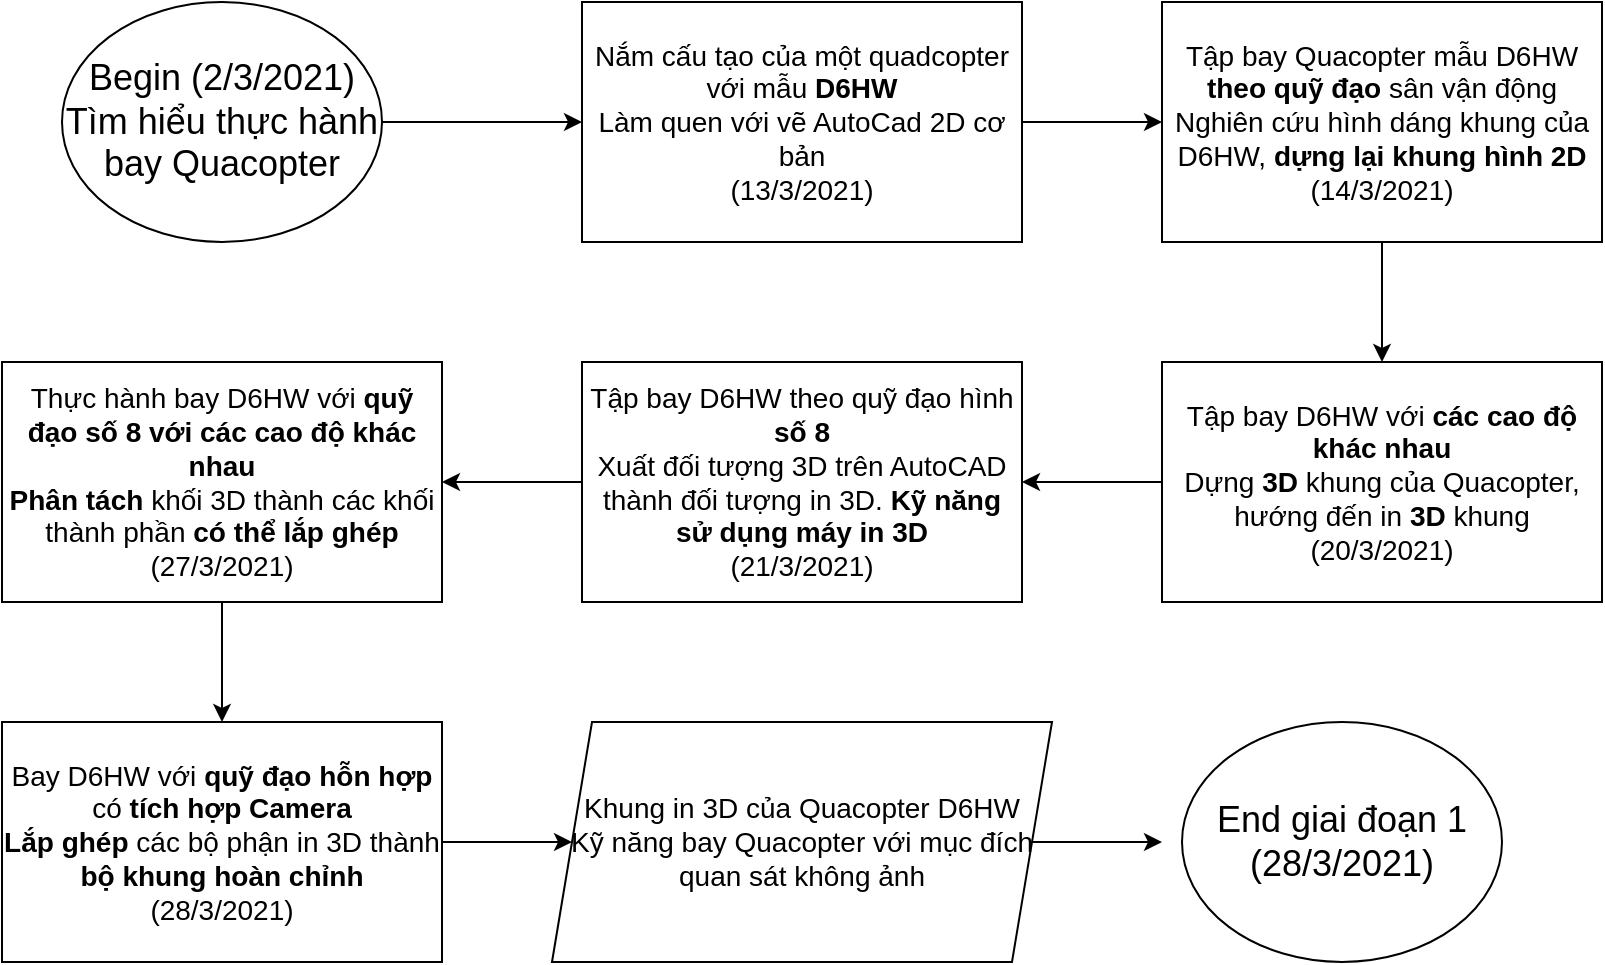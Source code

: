<mxfile version="14.4.4" type="github">
  <diagram id="C5RBs43oDa-KdzZeNtuy" name="Page-1">
    <mxGraphModel dx="1038" dy="548" grid="1" gridSize="10" guides="1" tooltips="1" connect="1" arrows="1" fold="1" page="1" pageScale="1" pageWidth="827" pageHeight="1169" math="0" shadow="0">
      <root>
        <mxCell id="WIyWlLk6GJQsqaUBKTNV-0" />
        <mxCell id="WIyWlLk6GJQsqaUBKTNV-1" parent="WIyWlLk6GJQsqaUBKTNV-0" />
        <mxCell id="xfTpq5opTUSksuWAv6uG-0" style="edgeStyle=orthogonalEdgeStyle;curved=0;rounded=1;sketch=0;orthogonalLoop=1;jettySize=auto;html=1;exitX=1;exitY=0.5;exitDx=0;exitDy=0;entryX=0;entryY=0.5;entryDx=0;entryDy=0;" edge="1" parent="WIyWlLk6GJQsqaUBKTNV-1" source="2p2Xl5QN_kJqbLYliEAD-0" target="2p2Xl5QN_kJqbLYliEAD-1">
          <mxGeometry relative="1" as="geometry" />
        </mxCell>
        <mxCell id="2p2Xl5QN_kJqbLYliEAD-0" value="&lt;font&gt;&lt;font style=&quot;font-size: 18px&quot;&gt;Begin (2/3/2021)&lt;br&gt;Tìm hiểu thực hành bay Quacopter&lt;/font&gt;&lt;br&gt;&lt;/font&gt;" style="ellipse;whiteSpace=wrap;html=1;" parent="WIyWlLk6GJQsqaUBKTNV-1" vertex="1">
          <mxGeometry x="30" width="160" height="120" as="geometry" />
        </mxCell>
        <mxCell id="xfTpq5opTUSksuWAv6uG-3" style="edgeStyle=orthogonalEdgeStyle;curved=0;rounded=1;sketch=0;orthogonalLoop=1;jettySize=auto;html=1;exitX=1;exitY=0.5;exitDx=0;exitDy=0;entryX=0;entryY=0.5;entryDx=0;entryDy=0;" edge="1" parent="WIyWlLk6GJQsqaUBKTNV-1" source="2p2Xl5QN_kJqbLYliEAD-1" target="xfTpq5opTUSksuWAv6uG-1">
          <mxGeometry relative="1" as="geometry" />
        </mxCell>
        <mxCell id="2p2Xl5QN_kJqbLYliEAD-1" value="&lt;font style=&quot;font-size: 14px&quot;&gt;Nắm cấu tạo của một quadcopter với mẫu &lt;b&gt;D6HW&lt;/b&gt;&lt;br&gt;Làm quen với vẽ AutoCad 2D cơ bản&lt;br&gt;(13/3/2021)&lt;br&gt;&lt;/font&gt;" style="rounded=0;whiteSpace=wrap;html=1;" parent="WIyWlLk6GJQsqaUBKTNV-1" vertex="1">
          <mxGeometry x="290" width="220" height="120" as="geometry" />
        </mxCell>
        <mxCell id="xfTpq5opTUSksuWAv6uG-5" style="edgeStyle=orthogonalEdgeStyle;curved=0;rounded=1;sketch=0;orthogonalLoop=1;jettySize=auto;html=1;exitX=0.5;exitY=1;exitDx=0;exitDy=0;entryX=0.5;entryY=0;entryDx=0;entryDy=0;" edge="1" parent="WIyWlLk6GJQsqaUBKTNV-1" source="xfTpq5opTUSksuWAv6uG-1" target="xfTpq5opTUSksuWAv6uG-4">
          <mxGeometry relative="1" as="geometry" />
        </mxCell>
        <mxCell id="xfTpq5opTUSksuWAv6uG-1" value="&lt;font style=&quot;font-size: 14px&quot;&gt;Tập bay Quacopter mẫu D6HW &lt;b&gt;theo quỹ đạo&lt;/b&gt; sân vận động&lt;br&gt;Nghiên cứu hình dáng khung của D6HW, &lt;b&gt;dựng lại khung hình 2D&lt;/b&gt;&lt;br&gt;(14/3/2021)&lt;/font&gt;" style="rounded=0;whiteSpace=wrap;html=1;sketch=0;" vertex="1" parent="WIyWlLk6GJQsqaUBKTNV-1">
          <mxGeometry x="580" width="220" height="120" as="geometry" />
        </mxCell>
        <mxCell id="xfTpq5opTUSksuWAv6uG-8" style="edgeStyle=orthogonalEdgeStyle;curved=0;rounded=1;sketch=0;orthogonalLoop=1;jettySize=auto;html=1;exitX=0;exitY=0.5;exitDx=0;exitDy=0;entryX=1;entryY=0.5;entryDx=0;entryDy=0;" edge="1" parent="WIyWlLk6GJQsqaUBKTNV-1" source="xfTpq5opTUSksuWAv6uG-4" target="xfTpq5opTUSksuWAv6uG-6">
          <mxGeometry relative="1" as="geometry" />
        </mxCell>
        <mxCell id="xfTpq5opTUSksuWAv6uG-4" value="&lt;font style=&quot;font-size: 14px&quot;&gt;Tập bay D6HW với &lt;b&gt;các cao độ khác nhau&lt;/b&gt;&lt;br&gt;Dựng &lt;b&gt;3D&lt;/b&gt; khung của Quacopter, hướng đến in &lt;b&gt;3D&lt;/b&gt; khung&lt;br&gt;(20/3/2021)&lt;/font&gt;" style="rounded=0;whiteSpace=wrap;html=1;sketch=0;" vertex="1" parent="WIyWlLk6GJQsqaUBKTNV-1">
          <mxGeometry x="580" y="180" width="220" height="120" as="geometry" />
        </mxCell>
        <mxCell id="xfTpq5opTUSksuWAv6uG-9" style="edgeStyle=orthogonalEdgeStyle;curved=0;rounded=1;sketch=0;orthogonalLoop=1;jettySize=auto;html=1;exitX=0;exitY=0.5;exitDx=0;exitDy=0;entryX=1;entryY=0.5;entryDx=0;entryDy=0;" edge="1" parent="WIyWlLk6GJQsqaUBKTNV-1" source="xfTpq5opTUSksuWAv6uG-6" target="xfTpq5opTUSksuWAv6uG-7">
          <mxGeometry relative="1" as="geometry" />
        </mxCell>
        <mxCell id="xfTpq5opTUSksuWAv6uG-6" value="&lt;font style=&quot;font-size: 14px&quot;&gt;Tập bay D6HW theo quỹ đạo hình &lt;b&gt;số 8&lt;/b&gt;&lt;br&gt;Xuất đối tượng 3D trên AutoCAD thành đối tượng in 3D. &lt;b&gt;Kỹ năng sử dụng máy in 3D&lt;/b&gt;&lt;br&gt;(21/3/2021)&lt;/font&gt;" style="rounded=0;whiteSpace=wrap;html=1;sketch=0;" vertex="1" parent="WIyWlLk6GJQsqaUBKTNV-1">
          <mxGeometry x="290" y="180" width="220" height="120" as="geometry" />
        </mxCell>
        <mxCell id="xfTpq5opTUSksuWAv6uG-12" style="edgeStyle=orthogonalEdgeStyle;curved=0;rounded=1;sketch=0;orthogonalLoop=1;jettySize=auto;html=1;exitX=0.5;exitY=1;exitDx=0;exitDy=0;entryX=0.5;entryY=0;entryDx=0;entryDy=0;" edge="1" parent="WIyWlLk6GJQsqaUBKTNV-1" source="xfTpq5opTUSksuWAv6uG-7" target="xfTpq5opTUSksuWAv6uG-11">
          <mxGeometry relative="1" as="geometry" />
        </mxCell>
        <mxCell id="xfTpq5opTUSksuWAv6uG-7" value="&lt;span style=&quot;font-size: 14px&quot;&gt;Thực hành bay D6HW với &lt;b&gt;quỹ đạo số 8 với các cao độ khác nhau&lt;/b&gt;&lt;br&gt;&lt;b&gt;Phân tách&lt;/b&gt; khối 3D thành các khối thành phần &lt;b&gt;có thể lắp ghép&lt;/b&gt;&lt;br&gt;(27/3/2021)&lt;br&gt;&lt;/span&gt;" style="rounded=0;whiteSpace=wrap;html=1;sketch=0;" vertex="1" parent="WIyWlLk6GJQsqaUBKTNV-1">
          <mxGeometry y="180" width="220" height="120" as="geometry" />
        </mxCell>
        <mxCell id="xfTpq5opTUSksuWAv6uG-16" style="edgeStyle=orthogonalEdgeStyle;curved=0;rounded=1;sketch=0;orthogonalLoop=1;jettySize=auto;html=1;exitX=1;exitY=0.5;exitDx=0;exitDy=0;entryX=0;entryY=0.5;entryDx=0;entryDy=0;" edge="1" parent="WIyWlLk6GJQsqaUBKTNV-1" source="xfTpq5opTUSksuWAv6uG-11" target="xfTpq5opTUSksuWAv6uG-15">
          <mxGeometry relative="1" as="geometry" />
        </mxCell>
        <mxCell id="xfTpq5opTUSksuWAv6uG-11" value="&lt;span style=&quot;font-size: 14px&quot;&gt;Bay D6HW với &lt;b&gt;quỹ đạo hỗn hợp&lt;/b&gt; có &lt;b&gt;tích hợp Camera&lt;/b&gt;&lt;br&gt;&lt;b&gt;Lắp ghép&lt;/b&gt; các bộ phận in 3D thành &lt;b&gt;bộ khung hoàn chỉnh&lt;br&gt;&lt;/b&gt;(28/3/2021)&lt;br&gt;&lt;/span&gt;" style="rounded=0;whiteSpace=wrap;html=1;sketch=0;" vertex="1" parent="WIyWlLk6GJQsqaUBKTNV-1">
          <mxGeometry y="360" width="220" height="120" as="geometry" />
        </mxCell>
        <mxCell id="xfTpq5opTUSksuWAv6uG-17" style="edgeStyle=orthogonalEdgeStyle;curved=0;rounded=1;sketch=0;orthogonalLoop=1;jettySize=auto;html=1;exitX=1;exitY=0.5;exitDx=0;exitDy=0;" edge="1" parent="WIyWlLk6GJQsqaUBKTNV-1" source="xfTpq5opTUSksuWAv6uG-15">
          <mxGeometry relative="1" as="geometry">
            <mxPoint x="580" y="420" as="targetPoint" />
          </mxGeometry>
        </mxCell>
        <mxCell id="xfTpq5opTUSksuWAv6uG-15" value="&lt;font style=&quot;font-size: 14px&quot;&gt;Khung in 3D của Quacopter D6HW&lt;br&gt;Kỹ năng bay Quacopter với mục đích quan sát không ảnh&lt;/font&gt;" style="shape=parallelogram;perimeter=parallelogramPerimeter;whiteSpace=wrap;html=1;fixedSize=1;rounded=0;sketch=0;" vertex="1" parent="WIyWlLk6GJQsqaUBKTNV-1">
          <mxGeometry x="275" y="360" width="250" height="120" as="geometry" />
        </mxCell>
        <mxCell id="xfTpq5opTUSksuWAv6uG-18" value="&lt;font&gt;&lt;font style=&quot;font-size: 18px&quot;&gt;End giai đoạn 1&lt;br&gt;(28/3/2021)&lt;/font&gt;&lt;br&gt;&lt;/font&gt;" style="ellipse;whiteSpace=wrap;html=1;" vertex="1" parent="WIyWlLk6GJQsqaUBKTNV-1">
          <mxGeometry x="590" y="360" width="160" height="120" as="geometry" />
        </mxCell>
      </root>
    </mxGraphModel>
  </diagram>
</mxfile>
